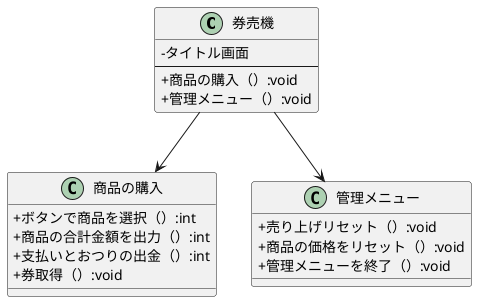 @startuml 券売機のクラス図
skinparam classAttributeIconSize 0

class 券売機 {
- タイトル画面
---
+ 商品の購入（）:void
+ 管理メニュー（）:void
}

class 商品の購入 {
+ ボタンで商品を選択（）:int
+ 商品の合計金額を出力（）:int
+ 支払いとおつりの出金（）:int
+ 券取得（）:void
}


class 管理メニュー {
+ 売り上げリセット（）:void
+ 商品の価格をリセット（）:void
+ 管理メニューを終了（）:void
}

    券売機 --> 商品の購入
    券売機 --> 管理メニュー


@enduml
